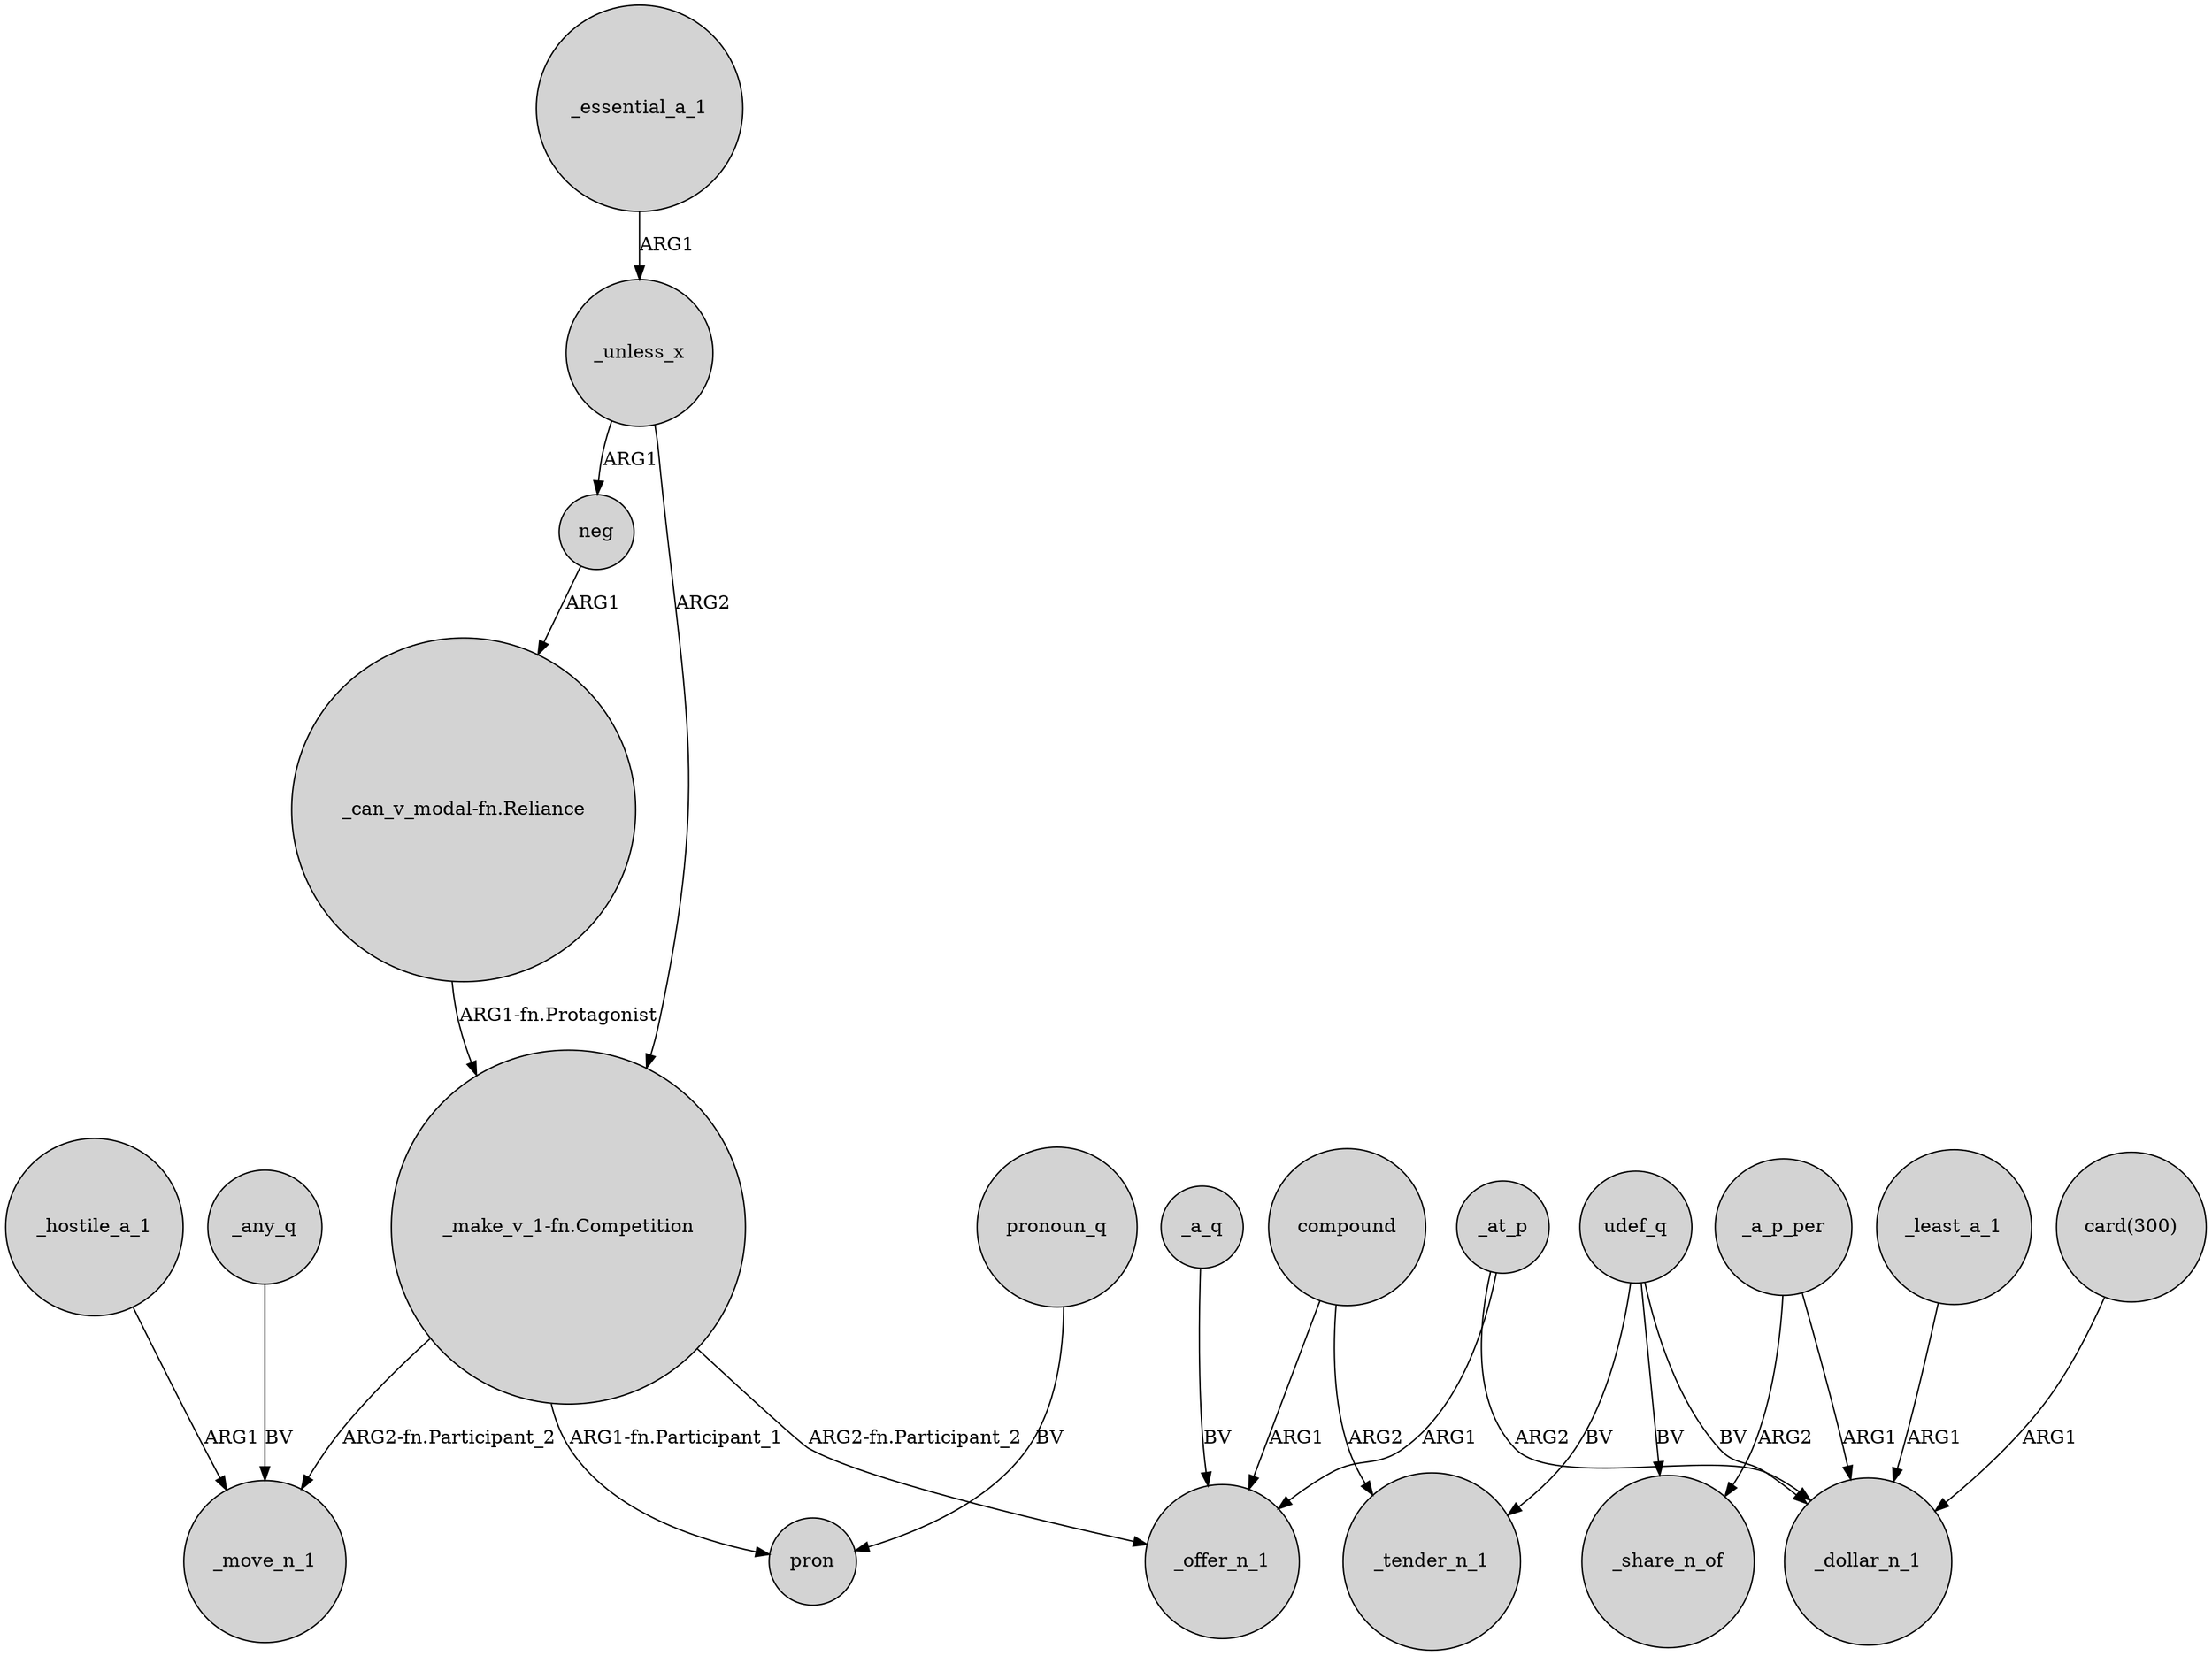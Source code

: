 digraph {
	node [shape=circle style=filled]
	_essential_a_1 -> _unless_x [label=ARG1]
	neg -> "_can_v_modal-fn.Reliance" [label=ARG1]
	_unless_x -> neg [label=ARG1]
	_hostile_a_1 -> _move_n_1 [label=ARG1]
	compound -> _offer_n_1 [label=ARG1]
	"_make_v_1-fn.Competition" -> _offer_n_1 [label="ARG2-fn.Participant_2"]
	pronoun_q -> pron [label=BV]
	_at_p -> _dollar_n_1 [label=ARG2]
	udef_q -> _tender_n_1 [label=BV]
	"_can_v_modal-fn.Reliance" -> "_make_v_1-fn.Competition" [label="ARG1-fn.Protagonist"]
	_a_p_per -> _share_n_of [label=ARG2]
	compound -> _tender_n_1 [label=ARG2]
	_unless_x -> "_make_v_1-fn.Competition" [label=ARG2]
	"_make_v_1-fn.Competition" -> pron [label="ARG1-fn.Participant_1"]
	udef_q -> _share_n_of [label=BV]
	udef_q -> _dollar_n_1 [label=BV]
	_any_q -> _move_n_1 [label=BV]
	_at_p -> _offer_n_1 [label=ARG1]
	_least_a_1 -> _dollar_n_1 [label=ARG1]
	_a_p_per -> _dollar_n_1 [label=ARG1]
	"_make_v_1-fn.Competition" -> _move_n_1 [label="ARG2-fn.Participant_2"]
	_a_q -> _offer_n_1 [label=BV]
	"card(300)" -> _dollar_n_1 [label=ARG1]
}
